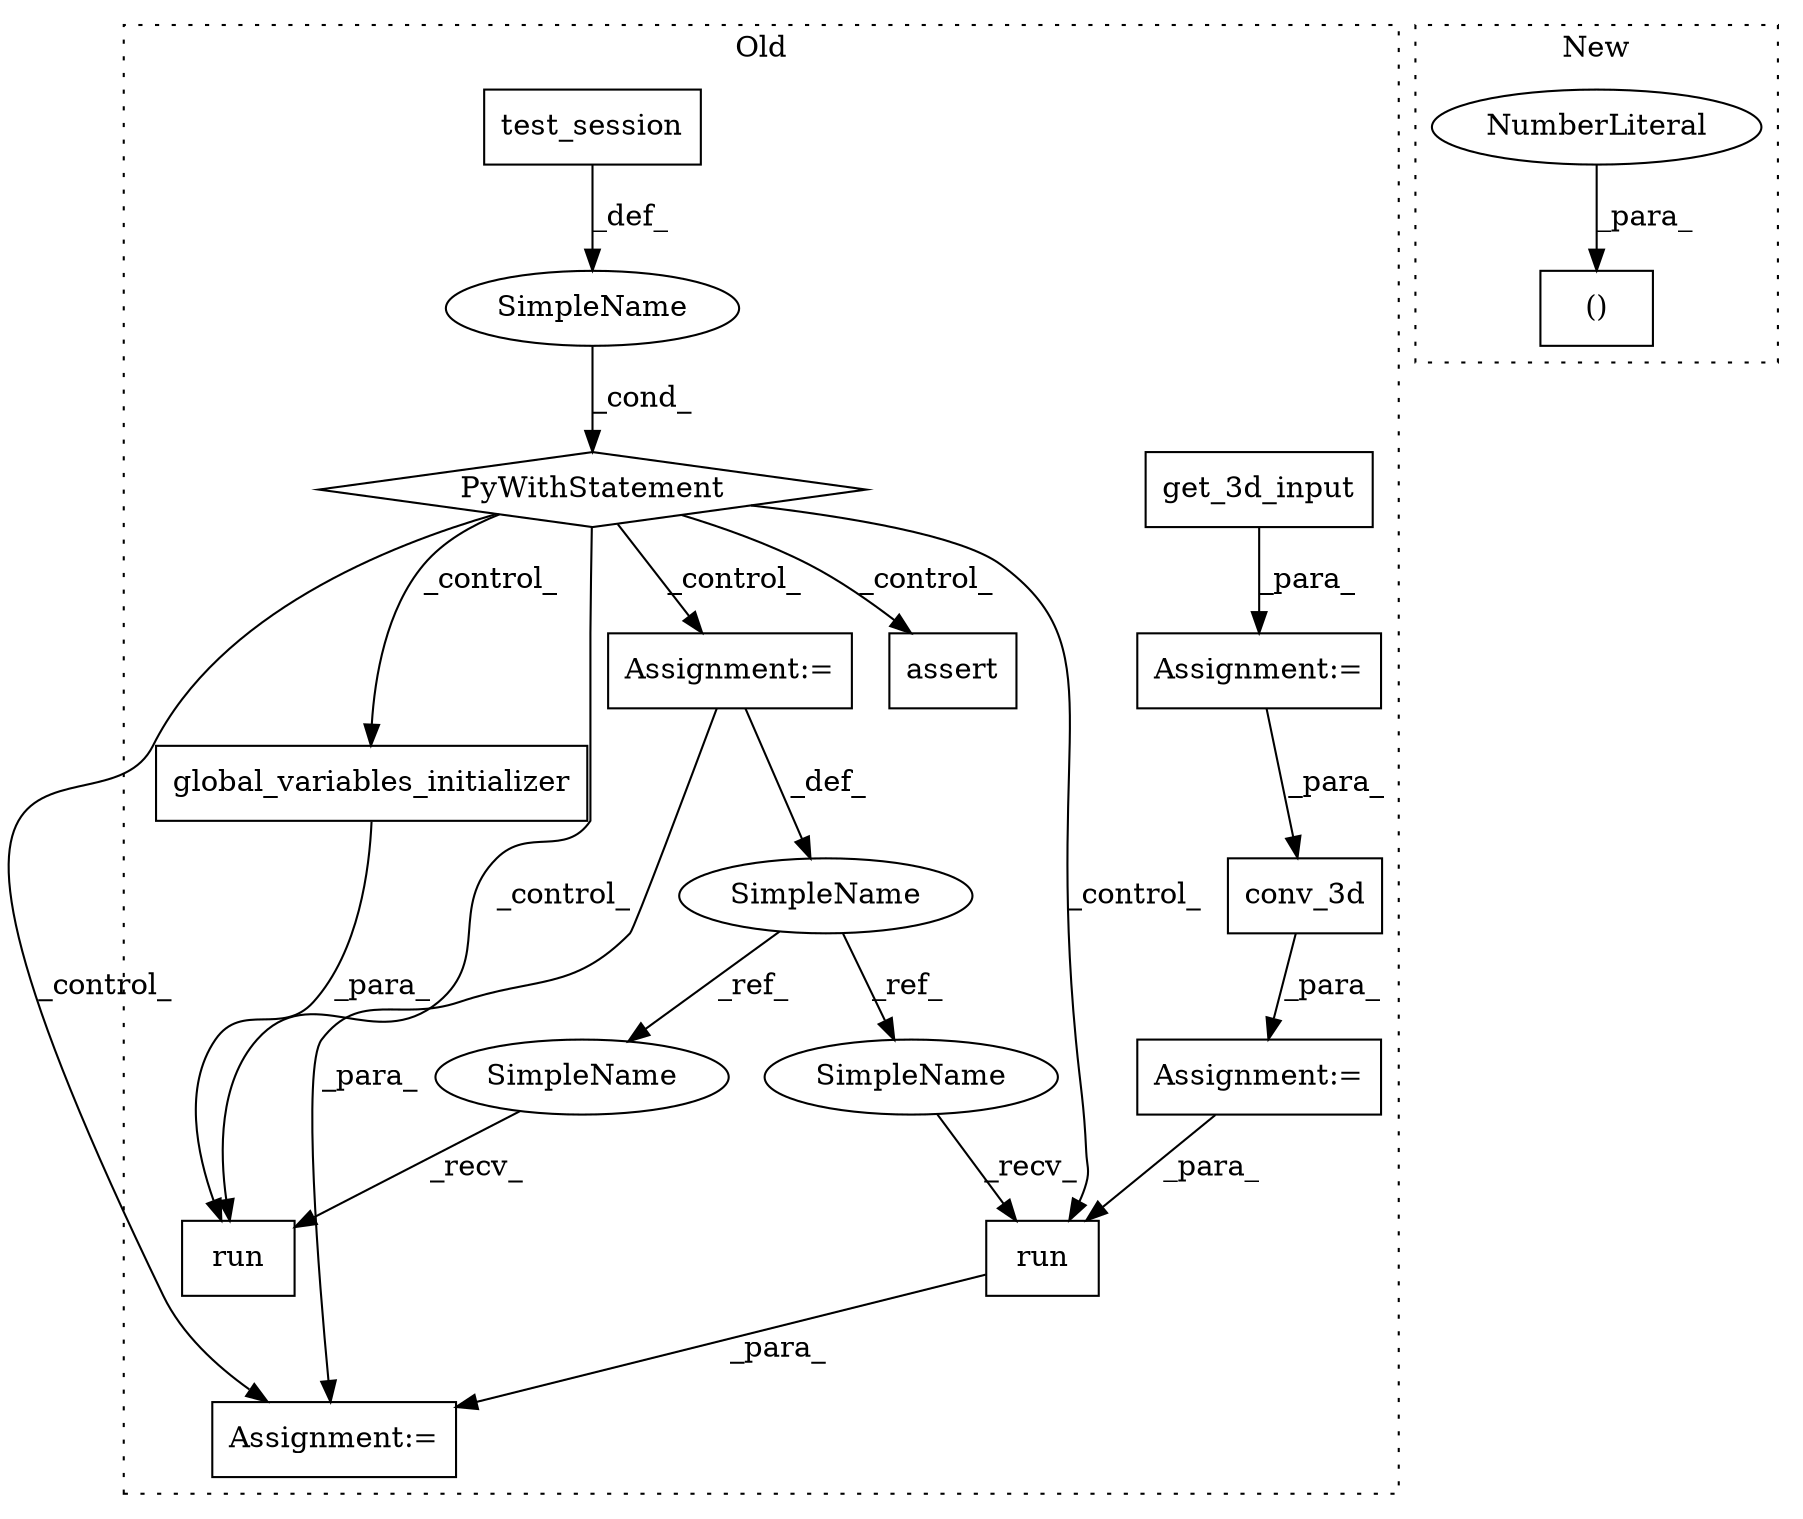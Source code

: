 digraph G {
subgraph cluster0 {
1 [label="conv_3d" a="32" s="3324,3336" l="8,1" shape="box"];
3 [label="get_3d_input" a="32" s="3239" l="14" shape="box"];
4 [label="run" a="32" s="3489,3504" l="4,1" shape="box"];
5 [label="SimpleName" a="42" s="" l="" shape="ellipse"];
6 [label="PyWithStatement" a="104" s="3363,3392" l="10,2" shape="diamond"];
7 [label="test_session" a="32" s="3378" l="14" shape="box"];
8 [label="global_variables_initializer" a="32" s="3438" l="30" shape="box"];
9 [label="assert" a="32" s="3518,3615" l="22,1" shape="box"];
10 [label="run" a="32" s="3423,3468" l="4,1" shape="box"];
11 [label="SimpleName" a="42" s="3406" l="4" shape="ellipse"];
12 [label="Assignment:=" a="7" s="3323" l="1" shape="box"];
13 [label="Assignment:=" a="7" s="3483" l="1" shape="box"];
14 [label="Assignment:=" a="7" s="3233" l="1" shape="box"];
15 [label="Assignment:=" a="7" s="3406" l="4" shape="box"];
17 [label="SimpleName" a="42" s="3418" l="4" shape="ellipse"];
18 [label="SimpleName" a="42" s="3484" l="4" shape="ellipse"];
label = "Old";
style="dotted";
}
subgraph cluster1 {
2 [label="()" a="106" s="3885" l="61" shape="box"];
16 [label="NumberLiteral" a="34" s="3885" l="1" shape="ellipse"];
label = "New";
style="dotted";
}
1 -> 12 [label="_para_"];
3 -> 14 [label="_para_"];
4 -> 13 [label="_para_"];
5 -> 6 [label="_cond_"];
6 -> 15 [label="_control_"];
6 -> 13 [label="_control_"];
6 -> 10 [label="_control_"];
6 -> 9 [label="_control_"];
6 -> 8 [label="_control_"];
6 -> 4 [label="_control_"];
7 -> 5 [label="_def_"];
8 -> 10 [label="_para_"];
11 -> 17 [label="_ref_"];
11 -> 18 [label="_ref_"];
12 -> 4 [label="_para_"];
14 -> 1 [label="_para_"];
15 -> 13 [label="_para_"];
15 -> 11 [label="_def_"];
16 -> 2 [label="_para_"];
17 -> 10 [label="_recv_"];
18 -> 4 [label="_recv_"];
}